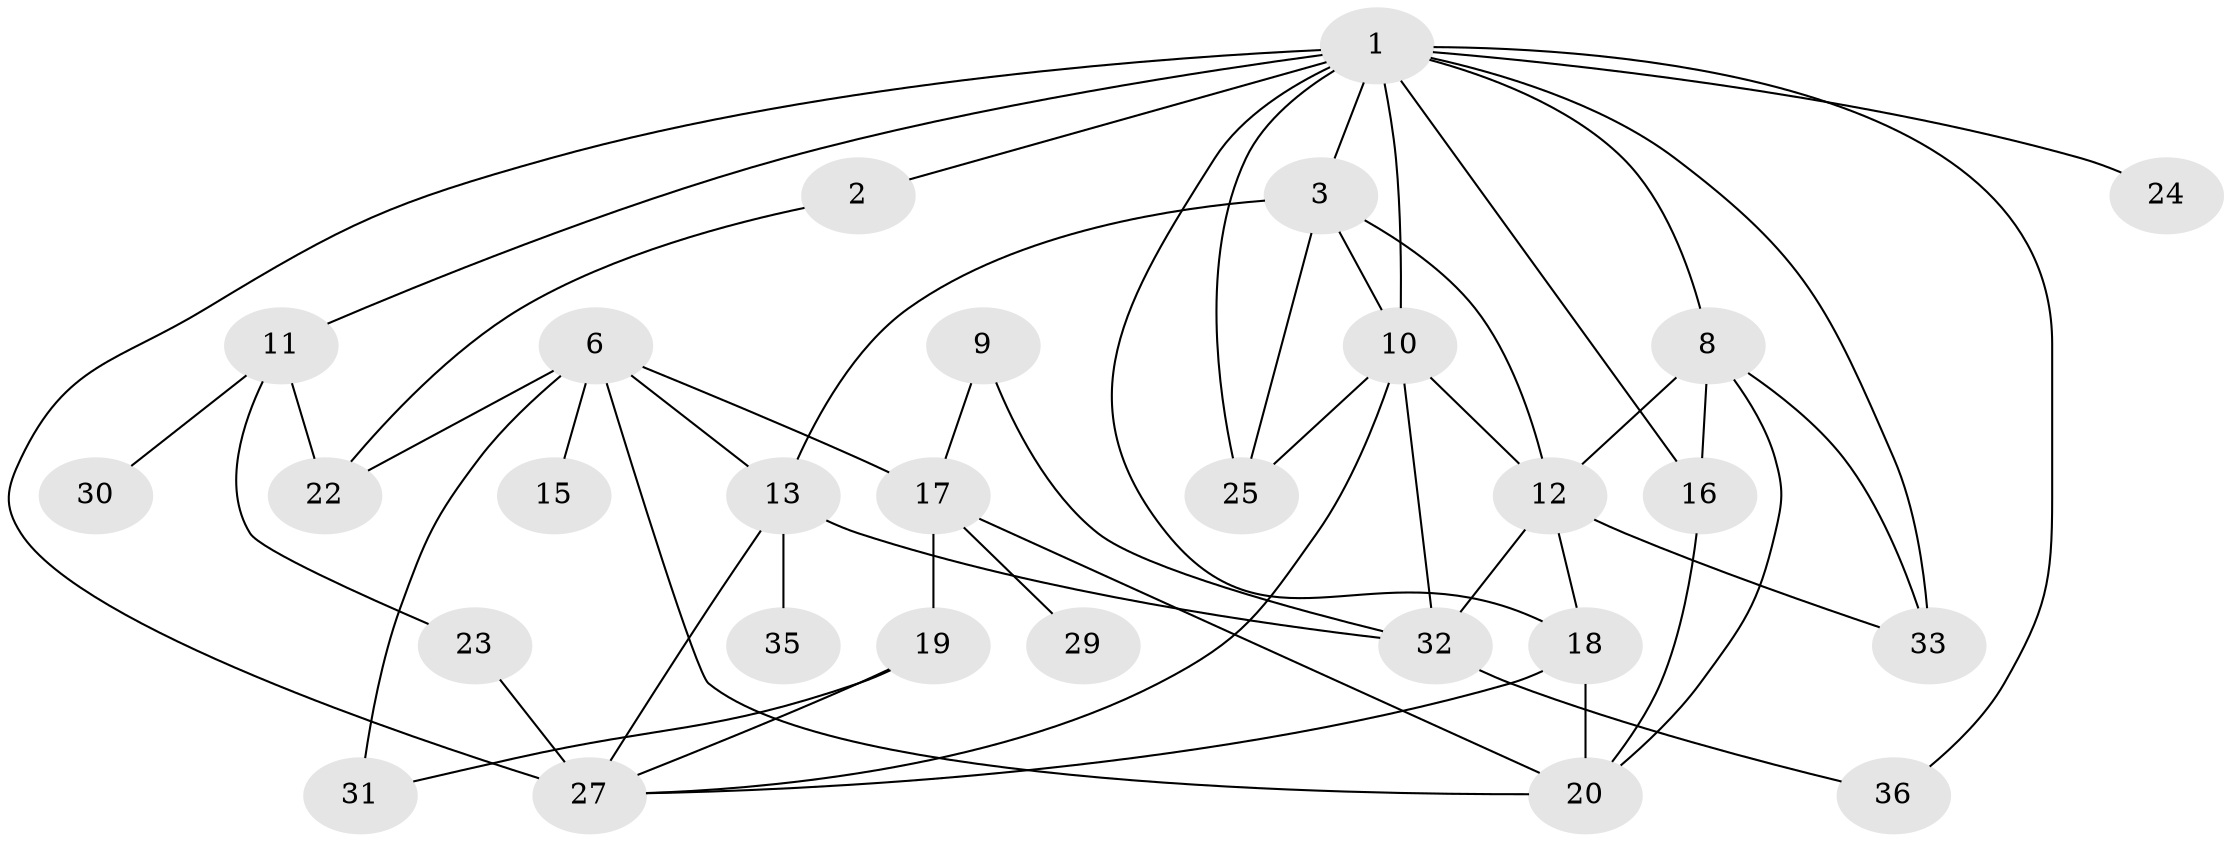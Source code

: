 // original degree distribution, {4: 0.16901408450704225, 1: 0.1267605633802817, 5: 0.07042253521126761, 0: 0.11267605633802817, 2: 0.23943661971830985, 3: 0.22535211267605634, 6: 0.056338028169014086}
// Generated by graph-tools (version 1.1) at 2025/33/03/09/25 02:33:49]
// undirected, 28 vertices, 52 edges
graph export_dot {
graph [start="1"]
  node [color=gray90,style=filled];
  1;
  2;
  3;
  6;
  8;
  9;
  10;
  11;
  12;
  13;
  15;
  16;
  17;
  18;
  19;
  20;
  22;
  23;
  24;
  25;
  27;
  29;
  30;
  31;
  32;
  33;
  35;
  36;
  1 -- 2 [weight=1.0];
  1 -- 3 [weight=1.0];
  1 -- 8 [weight=1.0];
  1 -- 10 [weight=1.0];
  1 -- 11 [weight=1.0];
  1 -- 16 [weight=1.0];
  1 -- 18 [weight=1.0];
  1 -- 24 [weight=1.0];
  1 -- 25 [weight=1.0];
  1 -- 27 [weight=1.0];
  1 -- 33 [weight=1.0];
  1 -- 36 [weight=1.0];
  2 -- 22 [weight=1.0];
  3 -- 10 [weight=2.0];
  3 -- 12 [weight=1.0];
  3 -- 13 [weight=2.0];
  3 -- 25 [weight=2.0];
  6 -- 13 [weight=1.0];
  6 -- 15 [weight=1.0];
  6 -- 17 [weight=1.0];
  6 -- 20 [weight=1.0];
  6 -- 22 [weight=1.0];
  6 -- 31 [weight=1.0];
  8 -- 12 [weight=1.0];
  8 -- 16 [weight=1.0];
  8 -- 20 [weight=1.0];
  8 -- 33 [weight=1.0];
  9 -- 17 [weight=1.0];
  9 -- 32 [weight=1.0];
  10 -- 12 [weight=1.0];
  10 -- 25 [weight=1.0];
  10 -- 27 [weight=1.0];
  10 -- 32 [weight=1.0];
  11 -- 22 [weight=1.0];
  11 -- 23 [weight=1.0];
  11 -- 30 [weight=1.0];
  12 -- 18 [weight=1.0];
  12 -- 32 [weight=2.0];
  12 -- 33 [weight=1.0];
  13 -- 27 [weight=2.0];
  13 -- 32 [weight=1.0];
  13 -- 35 [weight=1.0];
  16 -- 20 [weight=1.0];
  17 -- 19 [weight=2.0];
  17 -- 20 [weight=1.0];
  17 -- 29 [weight=1.0];
  18 -- 20 [weight=1.0];
  18 -- 27 [weight=1.0];
  19 -- 27 [weight=1.0];
  19 -- 31 [weight=1.0];
  23 -- 27 [weight=1.0];
  32 -- 36 [weight=1.0];
}
